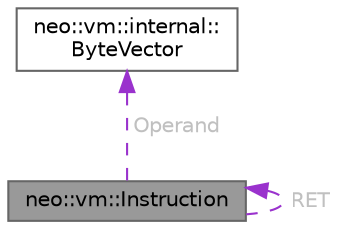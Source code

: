 digraph "neo::vm::Instruction"
{
 // LATEX_PDF_SIZE
  bgcolor="transparent";
  edge [fontname=Helvetica,fontsize=10,labelfontname=Helvetica,labelfontsize=10];
  node [fontname=Helvetica,fontsize=10,shape=box,height=0.2,width=0.4];
  Node1 [id="Node000001",label="neo::vm::Instruction",height=0.2,width=0.4,color="gray40", fillcolor="grey60", style="filled", fontcolor="black",tooltip="Represents instructions in the VM script."];
  Node1 -> Node1 [id="edge1_Node000001_Node000001",dir="back",color="darkorchid3",style="dashed",tooltip=" ",label=<<TABLE CELLBORDER="0" BORDER="0"><TR><TD VALIGN="top" ALIGN="LEFT" CELLPADDING="1" CELLSPACING="0">RET</TD></TR>
</TABLE>> ,fontcolor="grey" ];
  Node2 -> Node1 [id="edge2_Node000001_Node000002",dir="back",color="darkorchid3",style="dashed",tooltip=" ",label=<<TABLE CELLBORDER="0" BORDER="0"><TR><TD VALIGN="top" ALIGN="LEFT" CELLPADDING="1" CELLSPACING="0">Operand</TD></TR>
</TABLE>> ,fontcolor="grey" ];
  Node2 [id="Node000002",label="neo::vm::internal::\lByteVector",height=0.2,width=0.4,color="gray40", fillcolor="white", style="filled",URL="$classneo_1_1vm_1_1internal_1_1_byte_vector.html",tooltip="A mutable byte array with efficient operations."];
}
